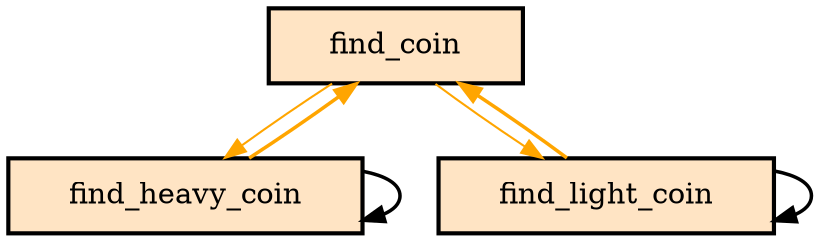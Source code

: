 digraph "Core of Main" {
    node [margin="0.4,0.1"
         ,style=filled];
    5 [label=find_coin
      ,shape=box
      ,fillcolor=bisque
      ,style="filled,bold"];
    6 [label=find_heavy_coin
      ,shape=box
      ,fillcolor=bisque
      ,style="filled,bold"];
    7 [label=find_light_coin
      ,shape=box
      ,fillcolor=bisque
      ,style="filled,bold"];
    5 -> 6 [penwidth=1
           ,color=orange];
    5 -> 7 [penwidth=1
           ,color=orange];
    6 -> 5 [penwidth=1.6931471805599454
           ,color=orange];
    6 -> 6 [penwidth=1.6931471805599454
           ,color=black];
    7 -> 5 [penwidth=1.6931471805599454
           ,color=orange];
    7 -> 7 [penwidth=1.6931471805599454
           ,color=black];
}
